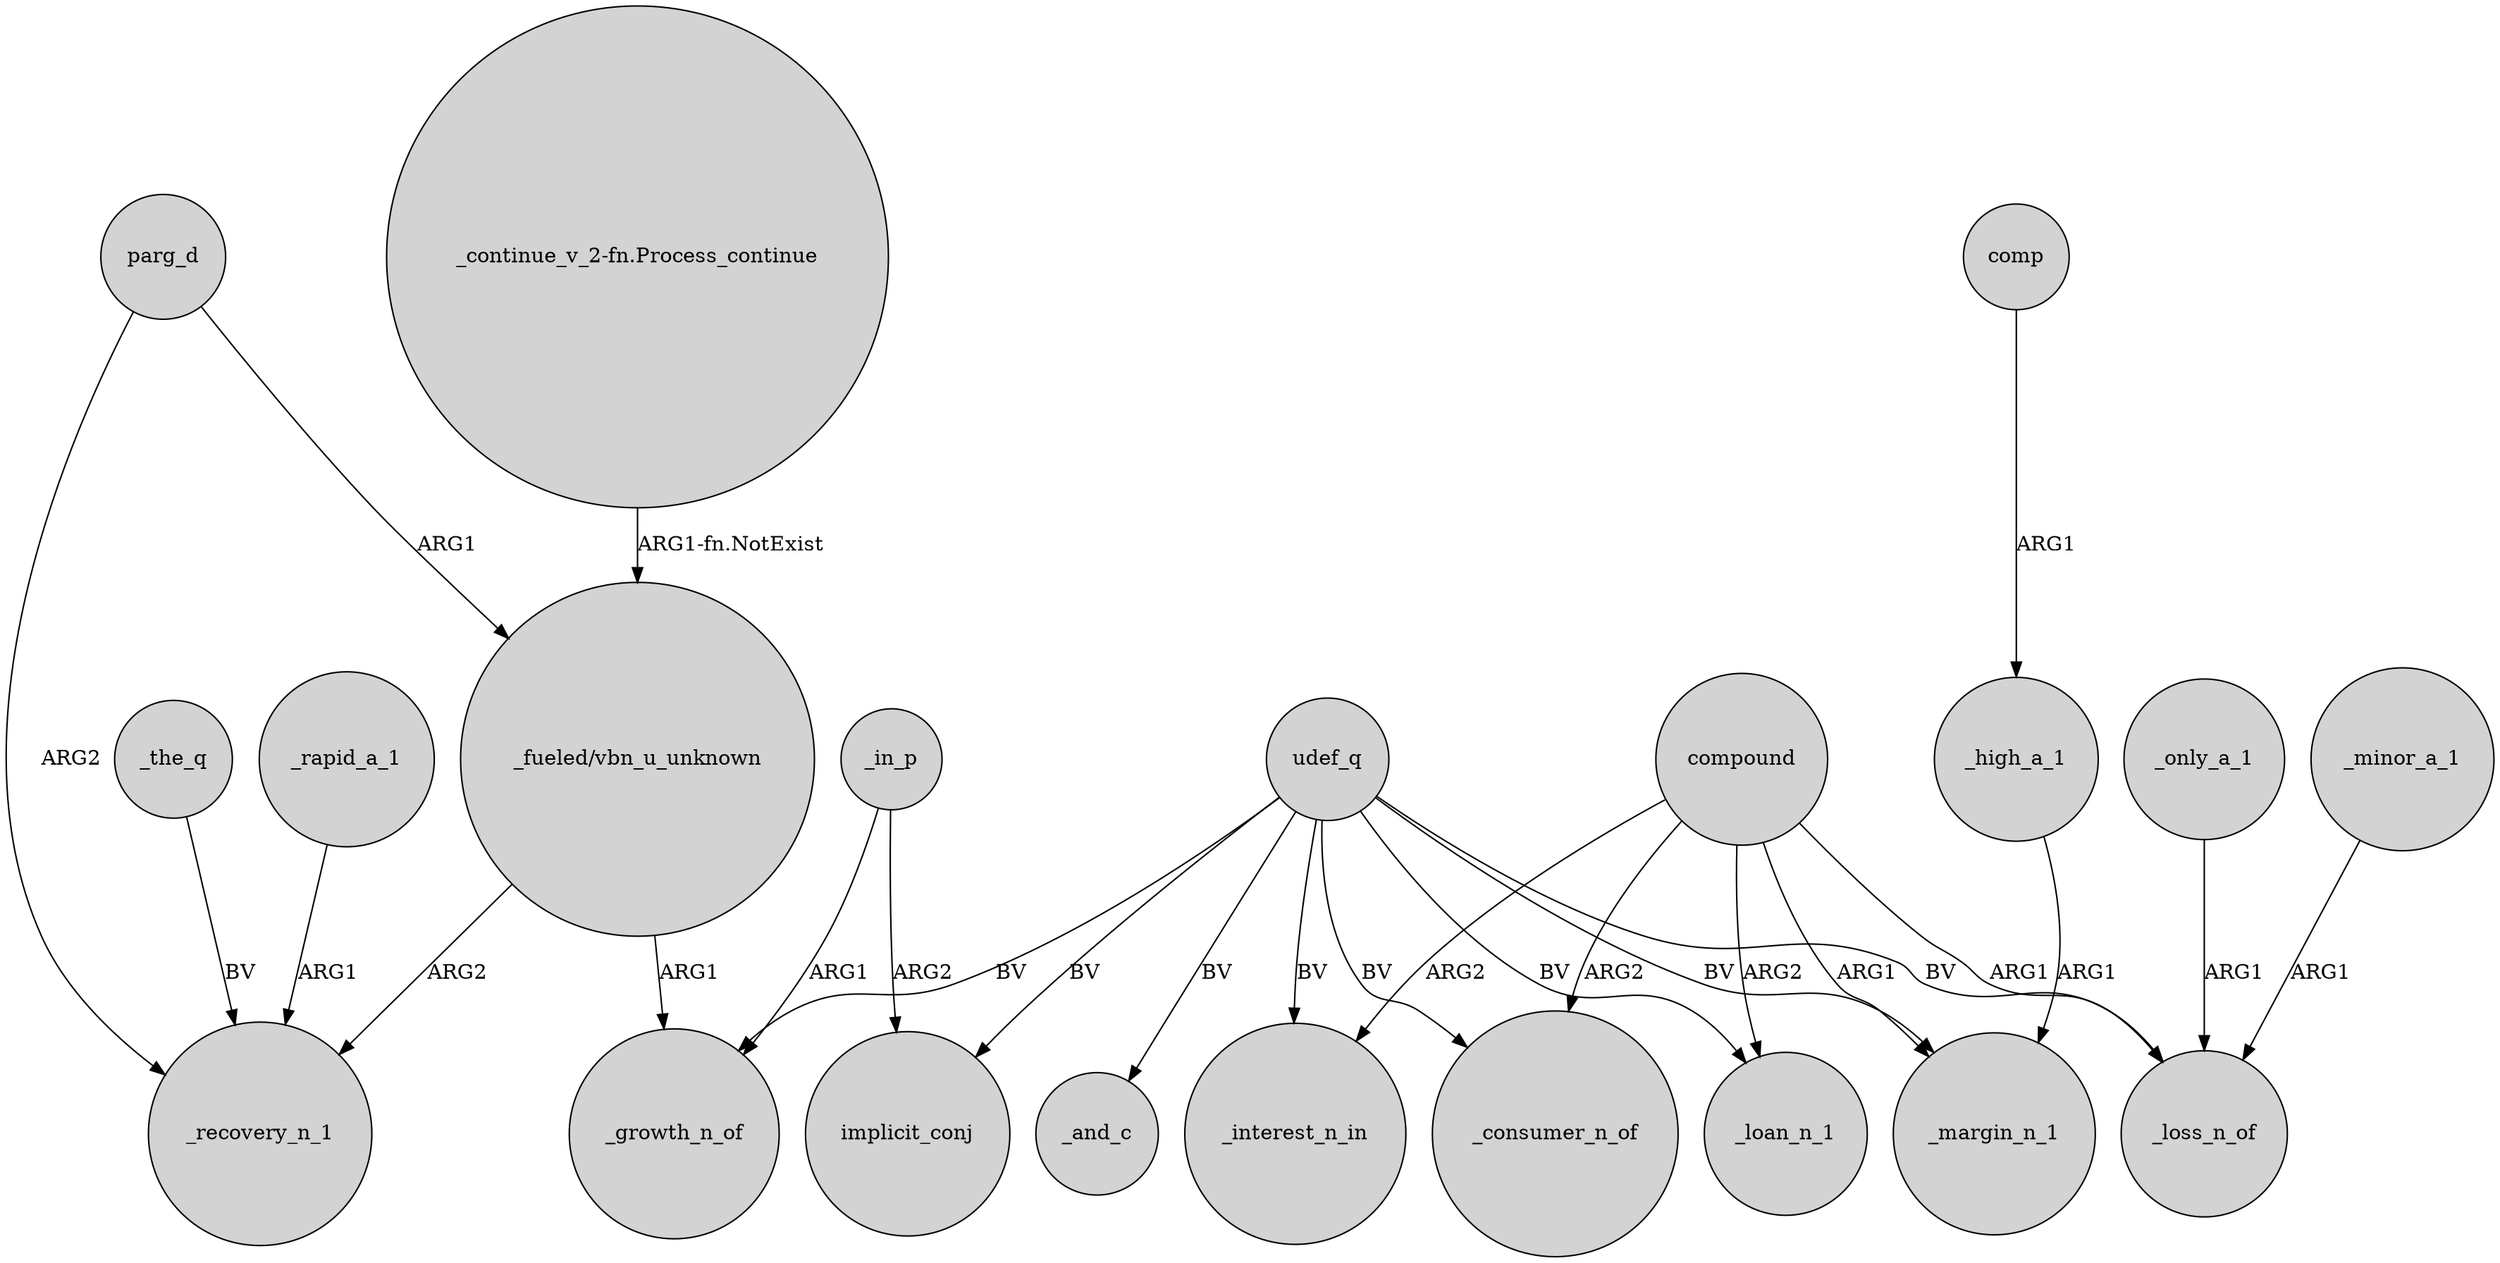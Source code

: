 digraph {
	node [shape=circle style=filled]
	"_continue_v_2-fn.Process_continue" -> "_fueled/vbn_u_unknown" [label="ARG1-fn.NotExist"]
	compound -> _margin_n_1 [label=ARG1]
	udef_q -> _margin_n_1 [label=BV]
	comp -> _high_a_1 [label=ARG1]
	_rapid_a_1 -> _recovery_n_1 [label=ARG1]
	udef_q -> _interest_n_in [label=BV]
	"_fueled/vbn_u_unknown" -> _recovery_n_1 [label=ARG2]
	udef_q -> implicit_conj [label=BV]
	compound -> _interest_n_in [label=ARG2]
	compound -> _loan_n_1 [label=ARG2]
	_minor_a_1 -> _loss_n_of [label=ARG1]
	parg_d -> _recovery_n_1 [label=ARG2]
	_the_q -> _recovery_n_1 [label=BV]
	udef_q -> _consumer_n_of [label=BV]
	_in_p -> _growth_n_of [label=ARG1]
	compound -> _consumer_n_of [label=ARG2]
	_high_a_1 -> _margin_n_1 [label=ARG1]
	_in_p -> implicit_conj [label=ARG2]
	"_fueled/vbn_u_unknown" -> _growth_n_of [label=ARG1]
	compound -> _loss_n_of [label=ARG1]
	udef_q -> _growth_n_of [label=BV]
	udef_q -> _and_c [label=BV]
	udef_q -> _loss_n_of [label=BV]
	parg_d -> "_fueled/vbn_u_unknown" [label=ARG1]
	udef_q -> _loan_n_1 [label=BV]
	_only_a_1 -> _loss_n_of [label=ARG1]
}
